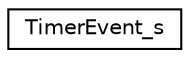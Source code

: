 digraph "Graphical Class Hierarchy"
{
 // LATEX_PDF_SIZE
  edge [fontname="Helvetica",fontsize="10",labelfontname="Helvetica",labelfontsize="10"];
  node [fontname="Helvetica",fontsize="10",shape=record];
  rankdir="LR";
  Node0 [label="TimerEvent_s",height=0.2,width=0.4,color="black", fillcolor="white", style="filled",URL="$structTimerEvent__s.html",tooltip="Timer object description."];
}
